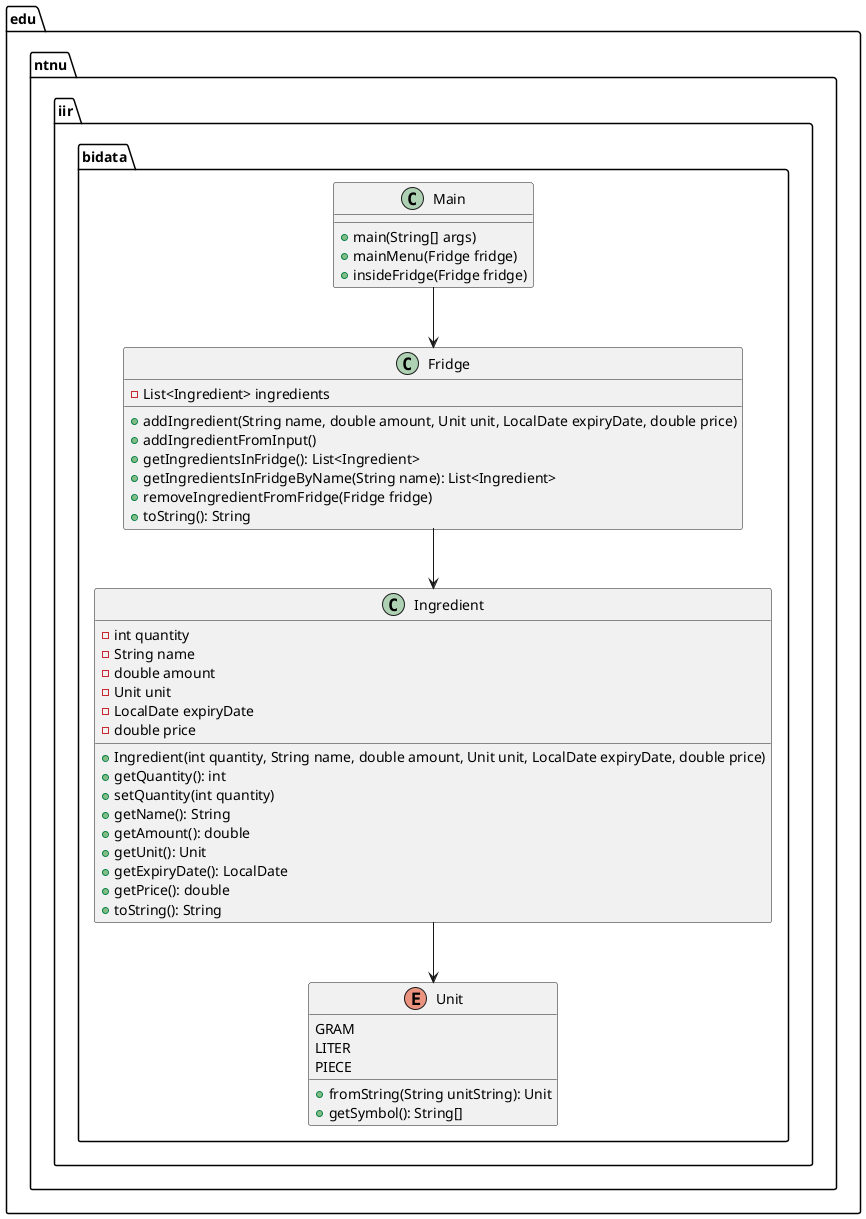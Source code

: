 @startuml

package edu.ntnu.iir.bidata {
  class Main {
    +main(String[] args)
    +mainMenu(Fridge fridge)
    +insideFridge(Fridge fridge)
  }

  class Fridge {
    -List<Ingredient> ingredients
    +addIngredient(String name, double amount, Unit unit, LocalDate expiryDate, double price)
    +addIngredientFromInput()
    +getIngredientsInFridge(): List<Ingredient>
    +getIngredientsInFridgeByName(String name): List<Ingredient>
    +removeIngredientFromFridge(Fridge fridge)
    +toString(): String
  }

  class Ingredient {
    -int quantity
    -String name
    -double amount
    -Unit unit
    -LocalDate expiryDate
    -double price
    +Ingredient(int quantity, String name, double amount, Unit unit, LocalDate expiryDate, double price)
    +getQuantity(): int
    +setQuantity(int quantity)
    +getName(): String
    +getAmount(): double
    +getUnit(): Unit
    +getExpiryDate(): LocalDate
    +getPrice(): double
    +toString(): String
  }

  enum Unit {
    GRAM
    LITER
    PIECE
    +fromString(String unitString): Unit
    +getSymbol(): String[]
  }

  Main --> Fridge
  Fridge --> Ingredient
  Ingredient --> Unit
}

@enduml